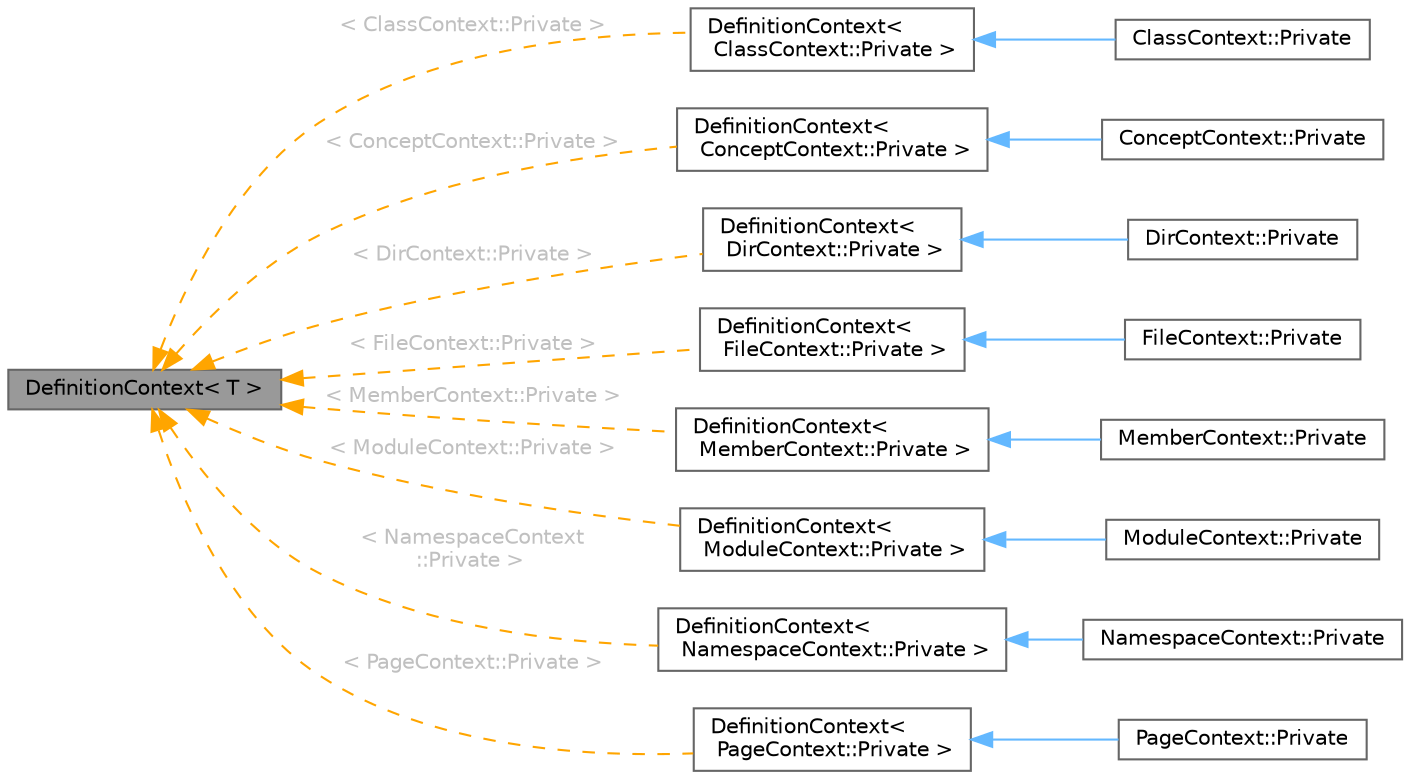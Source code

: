 digraph "DefinitionContext&lt; T &gt;"
{
 // INTERACTIVE_SVG=YES
 // LATEX_PDF_SIZE
  bgcolor="transparent";
  edge [fontname=Helvetica,fontsize=10,labelfontname=Helvetica,labelfontsize=10];
  node [fontname=Helvetica,fontsize=10,shape=box,height=0.2,width=0.4];
  rankdir="LR";
  Node1 [id="Node000001",label="DefinitionContext\< T \>",height=0.2,width=0.4,color="gray40", fillcolor="grey60", style="filled", fontcolor="black",tooltip=" "];
  Node1 -> Node2 [id="edge1_Node000001_Node000002",dir="back",color="orange",style="dashed",tooltip=" ",label=" \< ClassContext::Private \>",fontcolor="grey" ];
  Node2 [id="Node000002",label="DefinitionContext\<\l ClassContext::Private \>",height=0.2,width=0.4,color="gray40", fillcolor="white", style="filled",URL="$d6/d49/class_definition_context.html",tooltip=" "];
  Node2 -> Node3 [id="edge2_Node000002_Node000003",dir="back",color="steelblue1",style="solid",tooltip=" "];
  Node3 [id="Node000003",label="ClassContext::Private",height=0.2,width=0.4,color="gray40", fillcolor="white", style="filled",URL="$d5/d54/class_class_context_1_1_private.html",tooltip=" "];
  Node1 -> Node4 [id="edge3_Node000001_Node000004",dir="back",color="orange",style="dashed",tooltip=" ",label=" \< ConceptContext::Private \>",fontcolor="grey" ];
  Node4 [id="Node000004",label="DefinitionContext\<\l ConceptContext::Private \>",height=0.2,width=0.4,color="gray40", fillcolor="white", style="filled",URL="$d6/d49/class_definition_context.html",tooltip=" "];
  Node4 -> Node5 [id="edge4_Node000004_Node000005",dir="back",color="steelblue1",style="solid",tooltip=" "];
  Node5 [id="Node000005",label="ConceptContext::Private",height=0.2,width=0.4,color="gray40", fillcolor="white", style="filled",URL="$d8/d61/class_concept_context_1_1_private.html",tooltip=" "];
  Node1 -> Node6 [id="edge5_Node000001_Node000006",dir="back",color="orange",style="dashed",tooltip=" ",label=" \< DirContext::Private \>",fontcolor="grey" ];
  Node6 [id="Node000006",label="DefinitionContext\<\l DirContext::Private \>",height=0.2,width=0.4,color="gray40", fillcolor="white", style="filled",URL="$d6/d49/class_definition_context.html",tooltip=" "];
  Node6 -> Node7 [id="edge6_Node000006_Node000007",dir="back",color="steelblue1",style="solid",tooltip=" "];
  Node7 [id="Node000007",label="DirContext::Private",height=0.2,width=0.4,color="gray40", fillcolor="white", style="filled",URL="$dc/db1/class_dir_context_1_1_private.html",tooltip=" "];
  Node1 -> Node8 [id="edge7_Node000001_Node000008",dir="back",color="orange",style="dashed",tooltip=" ",label=" \< FileContext::Private \>",fontcolor="grey" ];
  Node8 [id="Node000008",label="DefinitionContext\<\l FileContext::Private \>",height=0.2,width=0.4,color="gray40", fillcolor="white", style="filled",URL="$d6/d49/class_definition_context.html",tooltip=" "];
  Node8 -> Node9 [id="edge8_Node000008_Node000009",dir="back",color="steelblue1",style="solid",tooltip=" "];
  Node9 [id="Node000009",label="FileContext::Private",height=0.2,width=0.4,color="gray40", fillcolor="white", style="filled",URL="$d4/d72/class_file_context_1_1_private.html",tooltip=" "];
  Node1 -> Node10 [id="edge9_Node000001_Node000010",dir="back",color="orange",style="dashed",tooltip=" ",label=" \< MemberContext::Private \>",fontcolor="grey" ];
  Node10 [id="Node000010",label="DefinitionContext\<\l MemberContext::Private \>",height=0.2,width=0.4,color="gray40", fillcolor="white", style="filled",URL="$d6/d49/class_definition_context.html",tooltip=" "];
  Node10 -> Node11 [id="edge10_Node000010_Node000011",dir="back",color="steelblue1",style="solid",tooltip=" "];
  Node11 [id="Node000011",label="MemberContext::Private",height=0.2,width=0.4,color="gray40", fillcolor="white", style="filled",URL="$dd/d99/class_member_context_1_1_private.html",tooltip=" "];
  Node1 -> Node12 [id="edge11_Node000001_Node000012",dir="back",color="orange",style="dashed",tooltip=" ",label=" \< ModuleContext::Private \>",fontcolor="grey" ];
  Node12 [id="Node000012",label="DefinitionContext\<\l ModuleContext::Private \>",height=0.2,width=0.4,color="gray40", fillcolor="white", style="filled",URL="$d6/d49/class_definition_context.html",tooltip=" "];
  Node12 -> Node13 [id="edge12_Node000012_Node000013",dir="back",color="steelblue1",style="solid",tooltip=" "];
  Node13 [id="Node000013",label="ModuleContext::Private",height=0.2,width=0.4,color="gray40", fillcolor="white", style="filled",URL="$df/d2a/class_module_context_1_1_private.html",tooltip=" "];
  Node1 -> Node14 [id="edge13_Node000001_Node000014",dir="back",color="orange",style="dashed",tooltip=" ",label=" \< NamespaceContext\l::Private \>",fontcolor="grey" ];
  Node14 [id="Node000014",label="DefinitionContext\<\l NamespaceContext::Private \>",height=0.2,width=0.4,color="gray40", fillcolor="white", style="filled",URL="$d6/d49/class_definition_context.html",tooltip=" "];
  Node14 -> Node15 [id="edge14_Node000014_Node000015",dir="back",color="steelblue1",style="solid",tooltip=" "];
  Node15 [id="Node000015",label="NamespaceContext::Private",height=0.2,width=0.4,color="gray40", fillcolor="white", style="filled",URL="$d8/dcf/class_namespace_context_1_1_private.html",tooltip=" "];
  Node1 -> Node16 [id="edge15_Node000001_Node000016",dir="back",color="orange",style="dashed",tooltip=" ",label=" \< PageContext::Private \>",fontcolor="grey" ];
  Node16 [id="Node000016",label="DefinitionContext\<\l PageContext::Private \>",height=0.2,width=0.4,color="gray40", fillcolor="white", style="filled",URL="$d6/d49/class_definition_context.html",tooltip=" "];
  Node16 -> Node17 [id="edge16_Node000016_Node000017",dir="back",color="steelblue1",style="solid",tooltip=" "];
  Node17 [id="Node000017",label="PageContext::Private",height=0.2,width=0.4,color="gray40", fillcolor="white", style="filled",URL="$d3/d45/class_page_context_1_1_private.html",tooltip=" "];
}
